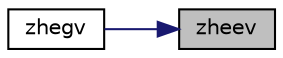 digraph "zheev"
{
 // LATEX_PDF_SIZE
  edge [fontname="Helvetica",fontsize="10",labelfontname="Helvetica",labelfontsize="10"];
  node [fontname="Helvetica",fontsize="10",shape=record];
  rankdir="RL";
  Node1 [label="zheev",height=0.2,width=0.4,color="black", fillcolor="grey75", style="filled", fontcolor="black",tooltip="ZHEEV computes the eigenvalues and, optionally, the left and/or right eigenvectors for HE matrices"];
  Node1 -> Node2 [dir="back",color="midnightblue",fontsize="10",style="solid",fontname="Helvetica"];
  Node2 [label="zhegv",height=0.2,width=0.4,color="black", fillcolor="white", style="filled",URL="$zhegv_8f.html#af7b790b3b89de432a423c9006c1cc1ac",tooltip="ZHEGV"];
}
